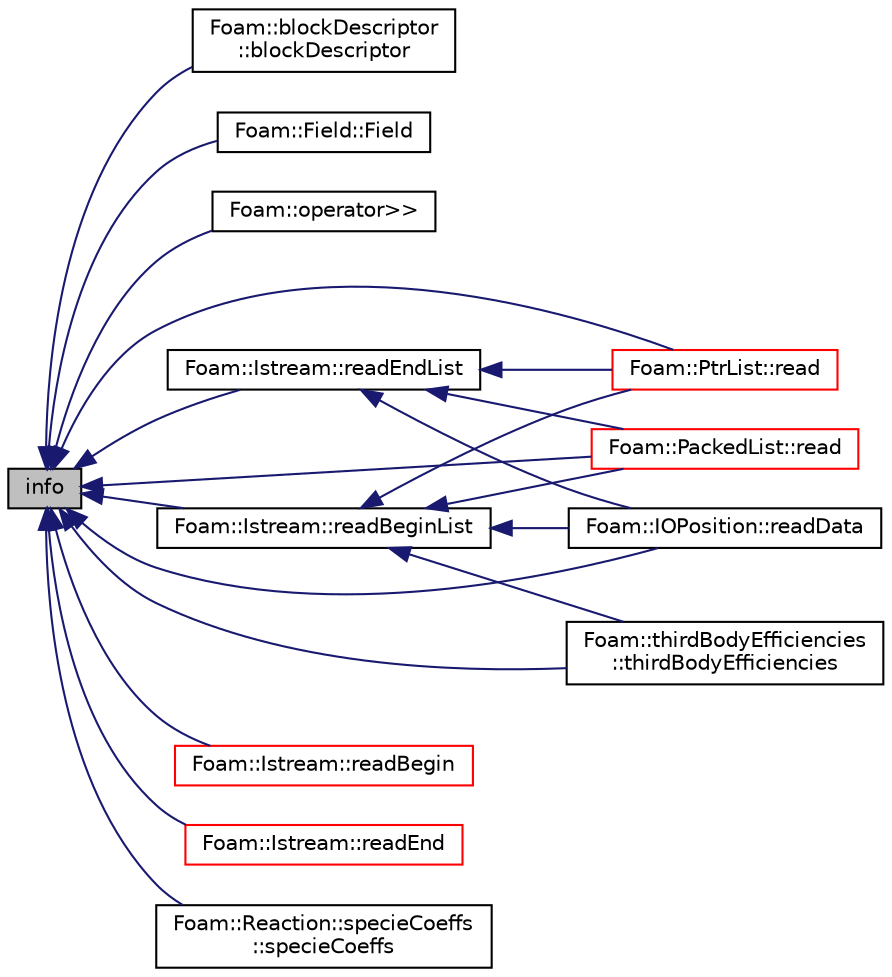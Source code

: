 digraph "info"
{
  bgcolor="transparent";
  edge [fontname="Helvetica",fontsize="10",labelfontname="Helvetica",labelfontsize="10"];
  node [fontname="Helvetica",fontsize="10",shape=record];
  rankdir="LR";
  Node1 [label="info",height=0.2,width=0.4,color="black", fillcolor="grey75", style="filled", fontcolor="black"];
  Node1 -> Node2 [dir="back",color="midnightblue",fontsize="10",style="solid",fontname="Helvetica"];
  Node2 [label="Foam::blockDescriptor\l::blockDescriptor",height=0.2,width=0.4,color="black",URL="$a00144.html#a00eb99a211b093415fcdeca89e0ef220",tooltip="Construct from Istream. "];
  Node1 -> Node3 [dir="back",color="midnightblue",fontsize="10",style="solid",fontname="Helvetica"];
  Node3 [label="Foam::Field::Field",height=0.2,width=0.4,color="black",URL="$a00749.html#a7c7798a471c99613de775e23bbe76b8f",tooltip="Construct from a dictionary entry. "];
  Node1 -> Node4 [dir="back",color="midnightblue",fontsize="10",style="solid",fontname="Helvetica"];
  Node4 [label="Foam::operator\>\>",height=0.2,width=0.4,color="black",URL="$a10675.html#ae138a2a110d0a07026967ee5edbf2e71"];
  Node1 -> Node5 [dir="back",color="midnightblue",fontsize="10",style="solid",fontname="Helvetica"];
  Node5 [label="Foam::PtrList::read",height=0.2,width=0.4,color="red",URL="$a02020.html#a13f28f6f50da188010f20f60b92f4f39",tooltip="Read from Istream using given Istream constructor class. "];
  Node1 -> Node6 [dir="back",color="midnightblue",fontsize="10",style="solid",fontname="Helvetica"];
  Node6 [label="Foam::PackedList::read",height=0.2,width=0.4,color="red",URL="$a01745.html#a223c472410515286cf5050b0b7b37396",tooltip="Clear list and read from stream. "];
  Node1 -> Node7 [dir="back",color="midnightblue",fontsize="10",style="solid",fontname="Helvetica"];
  Node7 [label="Foam::Istream::readBegin",height=0.2,width=0.4,color="red",URL="$a01191.html#a0f770b511770a752d65282976e8a8078"];
  Node1 -> Node8 [dir="back",color="midnightblue",fontsize="10",style="solid",fontname="Helvetica"];
  Node8 [label="Foam::Istream::readBeginList",height=0.2,width=0.4,color="black",URL="$a01191.html#adb9b1a5ac1aacc94b9998439303acfa7"];
  Node8 -> Node5 [dir="back",color="midnightblue",fontsize="10",style="solid",fontname="Helvetica"];
  Node8 -> Node6 [dir="back",color="midnightblue",fontsize="10",style="solid",fontname="Helvetica"];
  Node8 -> Node9 [dir="back",color="midnightblue",fontsize="10",style="solid",fontname="Helvetica"];
  Node9 [label="Foam::IOPosition::readData",height=0.2,width=0.4,color="black",URL="$a01175.html#af01264cee7588de77f4021f7c9322549"];
  Node8 -> Node10 [dir="back",color="midnightblue",fontsize="10",style="solid",fontname="Helvetica"];
  Node10 [label="Foam::thirdBodyEfficiencies\l::thirdBodyEfficiencies",height=0.2,width=0.4,color="black",URL="$a02591.html#aece973b4d66b7d623d7afa421feb9395",tooltip="Construct from Istream. "];
  Node1 -> Node9 [dir="back",color="midnightblue",fontsize="10",style="solid",fontname="Helvetica"];
  Node1 -> Node11 [dir="back",color="midnightblue",fontsize="10",style="solid",fontname="Helvetica"];
  Node11 [label="Foam::Istream::readEnd",height=0.2,width=0.4,color="red",URL="$a01191.html#a092d231ce97840ca80cad9b0e98acbb8"];
  Node1 -> Node12 [dir="back",color="midnightblue",fontsize="10",style="solid",fontname="Helvetica"];
  Node12 [label="Foam::Istream::readEndList",height=0.2,width=0.4,color="black",URL="$a01191.html#a3fbb1d26a1c975ed5be8df0056c863dd"];
  Node12 -> Node5 [dir="back",color="midnightblue",fontsize="10",style="solid",fontname="Helvetica"];
  Node12 -> Node6 [dir="back",color="midnightblue",fontsize="10",style="solid",fontname="Helvetica"];
  Node12 -> Node9 [dir="back",color="midnightblue",fontsize="10",style="solid",fontname="Helvetica"];
  Node1 -> Node13 [dir="back",color="midnightblue",fontsize="10",style="solid",fontname="Helvetica"];
  Node13 [label="Foam::Reaction::specieCoeffs\l::specieCoeffs",height=0.2,width=0.4,color="black",URL="$a02378.html#a9b84deb388790337f13f6cb82367964a"];
  Node1 -> Node10 [dir="back",color="midnightblue",fontsize="10",style="solid",fontname="Helvetica"];
}
